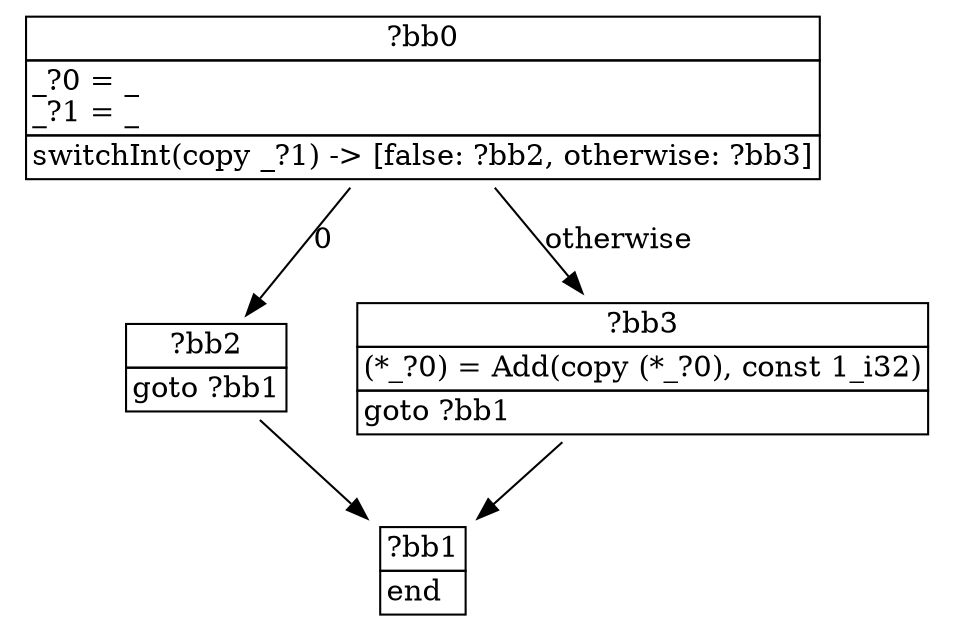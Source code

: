 digraph ControlFlowGraph {
    bb0 [shape="none", label=<<table border="0" cellborder="1" cellspacing="0"><tr><td  align="center" colspan="1">?bb0</td></tr><tr><td align="left" balign="left">_?0 = _<br/>_?1 = _<br/></td></tr><tr><td align="left">switchInt(copy _?1) -&gt; [false: ?bb2, otherwise: ?bb3]</td></tr></table>>];
    bb1 [shape="none", label=<<table border="0" cellborder="1" cellspacing="0"><tr><td  align="center" colspan="1">?bb1</td></tr><tr><td align="left">end</td></tr></table>>];
    bb2 [shape="none", label=<<table border="0" cellborder="1" cellspacing="0"><tr><td  align="center" colspan="1">?bb2</td></tr><tr><td align="left">goto ?bb1</td></tr></table>>];
    bb3 [shape="none", label=<<table border="0" cellborder="1" cellspacing="0"><tr><td  align="center" colspan="1">?bb3</td></tr><tr><td align="left" balign="left">(*_?0) = Add(copy (*_?0), const 1_i32)<br/></td></tr><tr><td align="left">goto ?bb1</td></tr></table>>];
    bb0 -> bb2 [label="0"];
    bb0 -> bb3 [label="otherwise"];
    bb2 -> bb1 [label=""];
    bb3 -> bb1 [label=""];
}
